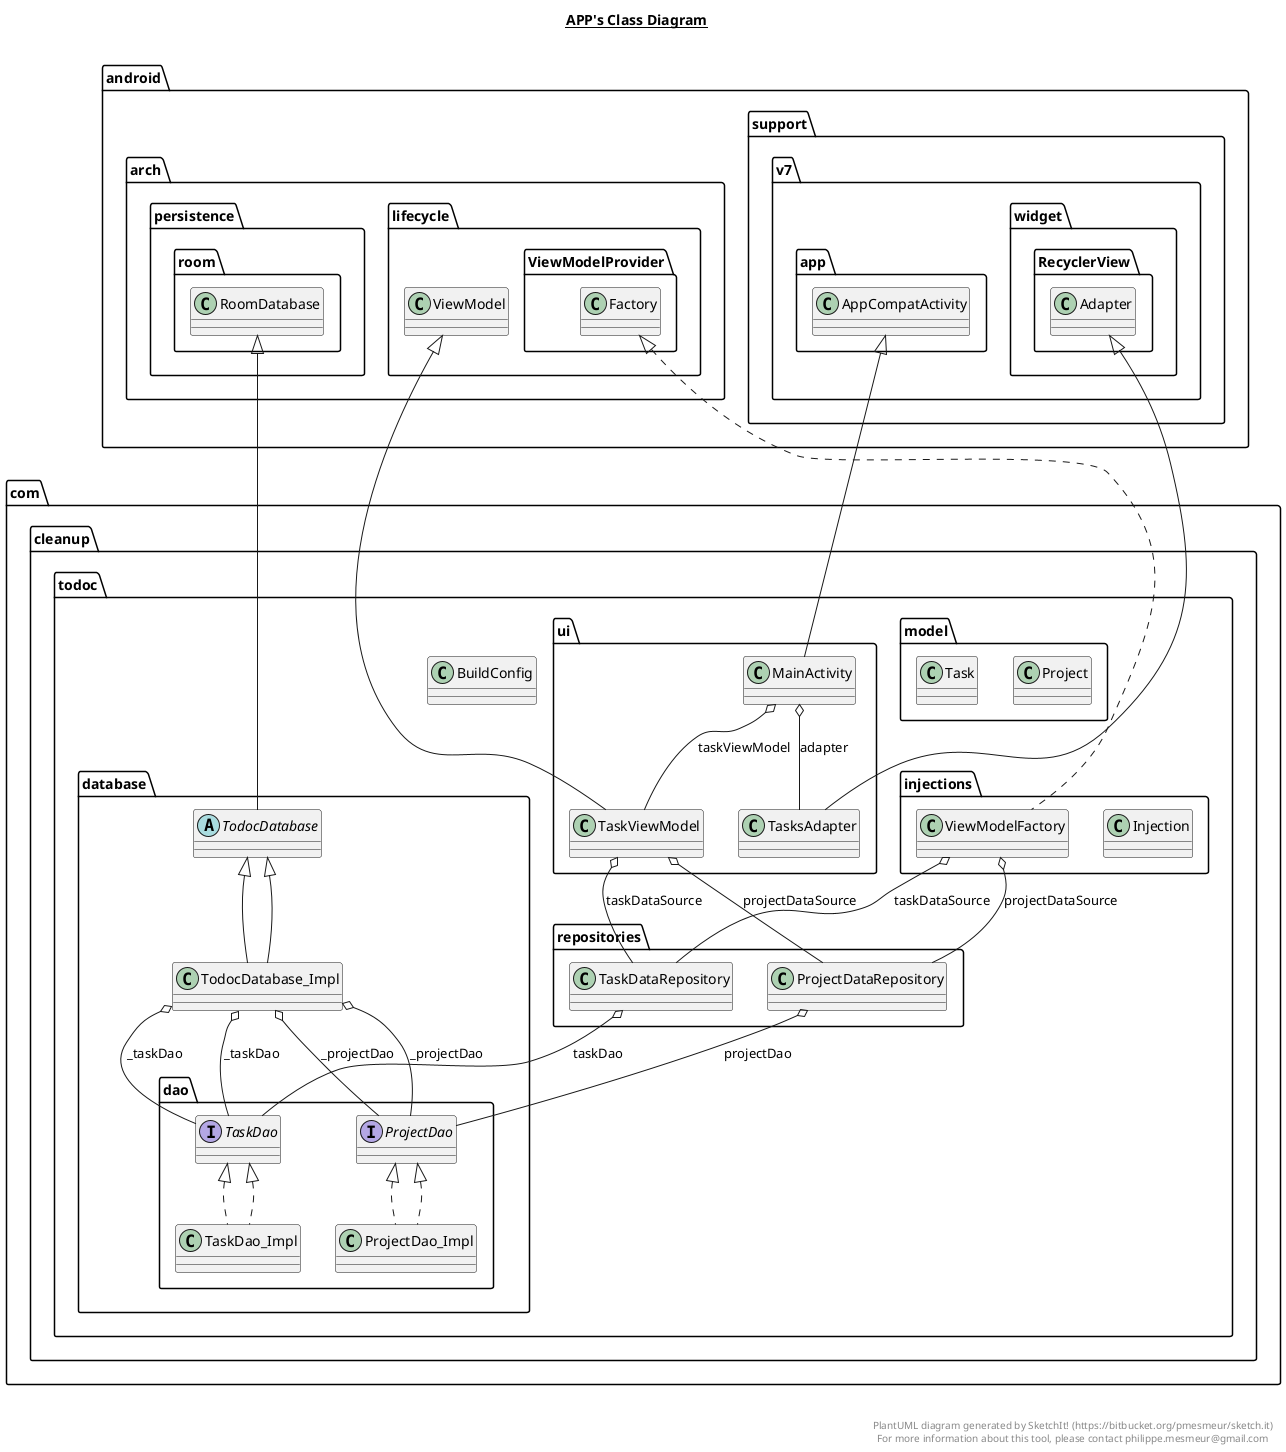 @startuml

title __APP's Class Diagram__\n

  namespace com.cleanup.todoc {
    class com.cleanup.todoc.BuildConfig {
    }
  }
  

  namespace com.cleanup.todoc {
    namespace database {
      abstract class com.cleanup.todoc.database.TodocDatabase {
      }
    }
  }
  

  namespace com.cleanup.todoc {
    namespace database {
      class com.cleanup.todoc.database.TodocDatabase_Impl {
      }
    }
  }
  

  namespace com.cleanup.todoc {
    namespace database {
      class com.cleanup.todoc.database.TodocDatabase_Impl {
      }
    }
  }
  

  namespace com.cleanup.todoc {
    namespace database {
      namespace dao {
        interface com.cleanup.todoc.database.dao.ProjectDao {
        }
      }
    }
  }
  

  namespace com.cleanup.todoc {
    namespace database {
      namespace dao {
        class com.cleanup.todoc.database.dao.ProjectDao_Impl {
        }
      }
    }
  }
  

  namespace com.cleanup.todoc {
    namespace database {
      namespace dao {
        class com.cleanup.todoc.database.dao.ProjectDao_Impl {
        }
      }
    }
  }
  

  namespace com.cleanup.todoc {
    namespace database {
      namespace dao {
        interface com.cleanup.todoc.database.dao.TaskDao {
        }
      }
    }
  }
  

  namespace com.cleanup.todoc {
    namespace database {
      namespace dao {
        class com.cleanup.todoc.database.dao.TaskDao_Impl {
        }
      }
    }
  }
  

  namespace com.cleanup.todoc {
    namespace database {
      namespace dao {
        class com.cleanup.todoc.database.dao.TaskDao_Impl {
        }
      }
    }
  }
  

  namespace com.cleanup.todoc {
    namespace injections {
      class com.cleanup.todoc.injections.Injection {
      }
    }
  }
  

  namespace com.cleanup.todoc {
    namespace injections {
      class com.cleanup.todoc.injections.ViewModelFactory {
      }
    }
  }
  

  namespace com.cleanup.todoc {
    namespace model {
      class com.cleanup.todoc.model.Project {
      }
    }
  }
  

  namespace com.cleanup.todoc {
    namespace model {
      class com.cleanup.todoc.model.Task {
      }
    }
  }
  

  namespace com.cleanup.todoc {
    namespace repositories {
      class com.cleanup.todoc.repositories.ProjectDataRepository {
      }
    }
  }
  

  namespace com.cleanup.todoc {
    namespace repositories {
      class com.cleanup.todoc.repositories.TaskDataRepository {
      }
    }
  }
  

  namespace com.cleanup.todoc {
    namespace ui {
      class com.cleanup.todoc.ui.MainActivity {
      }
    }
  }
  

  namespace com.cleanup.todoc {
    namespace ui {
      class com.cleanup.todoc.ui.TaskViewModel {
      }
    }
  }
  

  namespace com.cleanup.todoc {
    namespace ui {
      class com.cleanup.todoc.ui.TasksAdapter {
      }
    }
  }
  

  com.cleanup.todoc.database.TodocDatabase -up-|> android.arch.persistence.room.RoomDatabase
  com.cleanup.todoc.database.TodocDatabase_Impl -up-|> com.cleanup.todoc.database.TodocDatabase
  com.cleanup.todoc.database.TodocDatabase_Impl o-- com.cleanup.todoc.database.dao.ProjectDao : _projectDao
  com.cleanup.todoc.database.TodocDatabase_Impl o-- com.cleanup.todoc.database.dao.TaskDao : _taskDao
  com.cleanup.todoc.database.TodocDatabase_Impl -up-|> com.cleanup.todoc.database.TodocDatabase
  com.cleanup.todoc.database.TodocDatabase_Impl o-- com.cleanup.todoc.database.dao.ProjectDao : _projectDao
  com.cleanup.todoc.database.TodocDatabase_Impl o-- com.cleanup.todoc.database.dao.TaskDao : _taskDao
  com.cleanup.todoc.database.dao.ProjectDao_Impl .up.|> com.cleanup.todoc.database.dao.ProjectDao
  com.cleanup.todoc.database.dao.ProjectDao_Impl .up.|> com.cleanup.todoc.database.dao.ProjectDao
  com.cleanup.todoc.database.dao.TaskDao_Impl .up.|> com.cleanup.todoc.database.dao.TaskDao
  com.cleanup.todoc.database.dao.TaskDao_Impl .up.|> com.cleanup.todoc.database.dao.TaskDao
  com.cleanup.todoc.injections.ViewModelFactory .up.|> android.arch.lifecycle.ViewModelProvider.Factory
  com.cleanup.todoc.injections.ViewModelFactory o-- com.cleanup.todoc.repositories.ProjectDataRepository : projectDataSource
  com.cleanup.todoc.injections.ViewModelFactory o-- com.cleanup.todoc.repositories.TaskDataRepository : taskDataSource
  com.cleanup.todoc.repositories.ProjectDataRepository o-- com.cleanup.todoc.database.dao.ProjectDao : projectDao
  com.cleanup.todoc.repositories.TaskDataRepository o-- com.cleanup.todoc.database.dao.TaskDao : taskDao
  com.cleanup.todoc.ui.MainActivity .up.|> com.cleanup.todoc.ui.TasksAdapter.DeleteTaskListener
  com.cleanup.todoc.ui.MainActivity -up-|> android.support.v7.app.AppCompatActivity
  com.cleanup.todoc.ui.MainActivity o-- com.cleanup.todoc.ui.TasksAdapter : adapter
  com.cleanup.todoc.ui.MainActivity o-- com.cleanup.todoc.ui.MainActivity.SortMethod : sortMethod
  com.cleanup.todoc.ui.MainActivity o-- com.cleanup.todoc.ui.TaskViewModel : taskViewModel
  com.cleanup.todoc.ui.TaskViewModel -up-|> android.arch.lifecycle.ViewModel
  com.cleanup.todoc.ui.TaskViewModel o-- com.cleanup.todoc.repositories.ProjectDataRepository : projectDataSource
  com.cleanup.todoc.ui.TaskViewModel o-- com.cleanup.todoc.repositories.TaskDataRepository : taskDataSource
  com.cleanup.todoc.ui.TasksAdapter -up-|> android.support.v7.widget.RecyclerView.Adapter
  com.cleanup.todoc.ui.TasksAdapter o-- com.cleanup.todoc.ui.TasksAdapter.DeleteTaskListener : deleteTaskListener


right footer


PlantUML diagram generated by SketchIt! (https://bitbucket.org/pmesmeur/sketch.it)
For more information about this tool, please contact philippe.mesmeur@gmail.com
endfooter

@enduml
